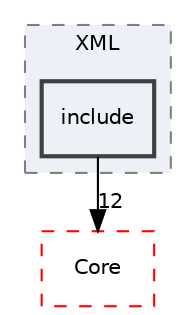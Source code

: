 digraph "include"
{
 // LATEX_PDF_SIZE
  edge [fontname="Helvetica",fontsize="10",labelfontname="Helvetica",labelfontsize="10"];
  node [fontname="Helvetica",fontsize="10",shape=record];
  compound=true
  subgraph clusterdir_0272cbd4f58880fdc765639760c20254 {
    graph [ bgcolor="#edf0f7", pencolor="grey50", style="filled,dashed,", label="XML", fontname="Helvetica", fontsize="10", URL="dir_0272cbd4f58880fdc765639760c20254.html"]
  dir_1962cf62e2924263e3984f911fe2d7cf [shape=box, label="include", style="filled,bold,", fillcolor="#edf0f7", color="grey25", URL="dir_1962cf62e2924263e3984f911fe2d7cf.html"];
  }
  dir_cac7f9cecb9aa42a0bd05452dddd8a21 [shape=box, label="Core", style="dashed,", fillcolor="#edf0f7", color="red", URL="dir_cac7f9cecb9aa42a0bd05452dddd8a21.html"];
  dir_1962cf62e2924263e3984f911fe2d7cf->dir_cac7f9cecb9aa42a0bd05452dddd8a21 [headlabel="12", labeldistance=1.5 headhref="dir_000149_000014.html"];
}
